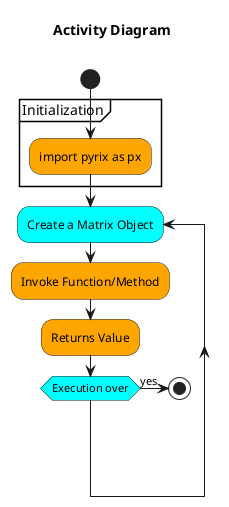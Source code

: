 @startuml
!pragma useVerticalIf on
title Activity Diagram \n
start
partition Initialization {
    #Orange:import pyrix as px;
}
#Cyan:repeat :Create a Matrix Object;
#Orange:Invoke Function/Method;
#Orange:Returns Value;
#Cyan:if (Execution over) then (yes)
  stop
@enduml
